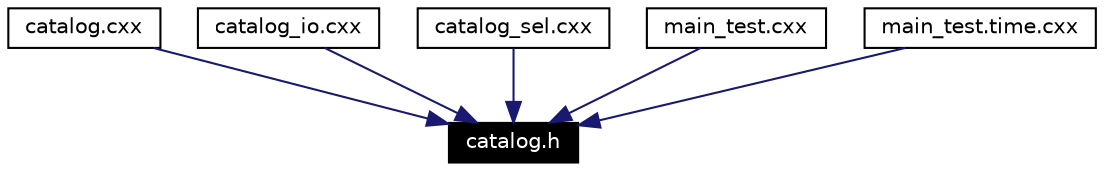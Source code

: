 digraph inheritance
{
  Node24 [shape="box",label="catalog.h",fontsize=10,height=0.2,width=0.4,fontname="Helvetica",color="black",style="filled" fontcolor="white"];
  Node25 -> Node24 [color="midnightblue",fontsize=10,style="solid",fontname="Helvetica"];
  Node25 [shape="box",label="catalog.cxx",fontsize=10,height=0.2,width=0.4,fontname="Helvetica",color="black",URL="$catalog_8cxx.html"];
  Node26 -> Node24 [color="midnightblue",fontsize=10,style="solid",fontname="Helvetica"];
  Node26 [shape="box",label="catalog_io.cxx",fontsize=10,height=0.2,width=0.4,fontname="Helvetica",color="black",URL="$catalog__io_8cxx.html"];
  Node27 -> Node24 [color="midnightblue",fontsize=10,style="solid",fontname="Helvetica"];
  Node27 [shape="box",label="catalog_sel.cxx",fontsize=10,height=0.2,width=0.4,fontname="Helvetica",color="black",URL="$catalog__sel_8cxx.html"];
  Node28 -> Node24 [color="midnightblue",fontsize=10,style="solid",fontname="Helvetica"];
  Node28 [shape="box",label="main_test.cxx",fontsize=10,height=0.2,width=0.4,fontname="Helvetica",color="black",URL="$main__test_8cxx.html"];
  Node29 -> Node24 [color="midnightblue",fontsize=10,style="solid",fontname="Helvetica"];
  Node29 [shape="box",label="main_test.time.cxx",fontsize=10,height=0.2,width=0.4,fontname="Helvetica",color="black",URL="$main__test_8time_8cxx.html"];
}
